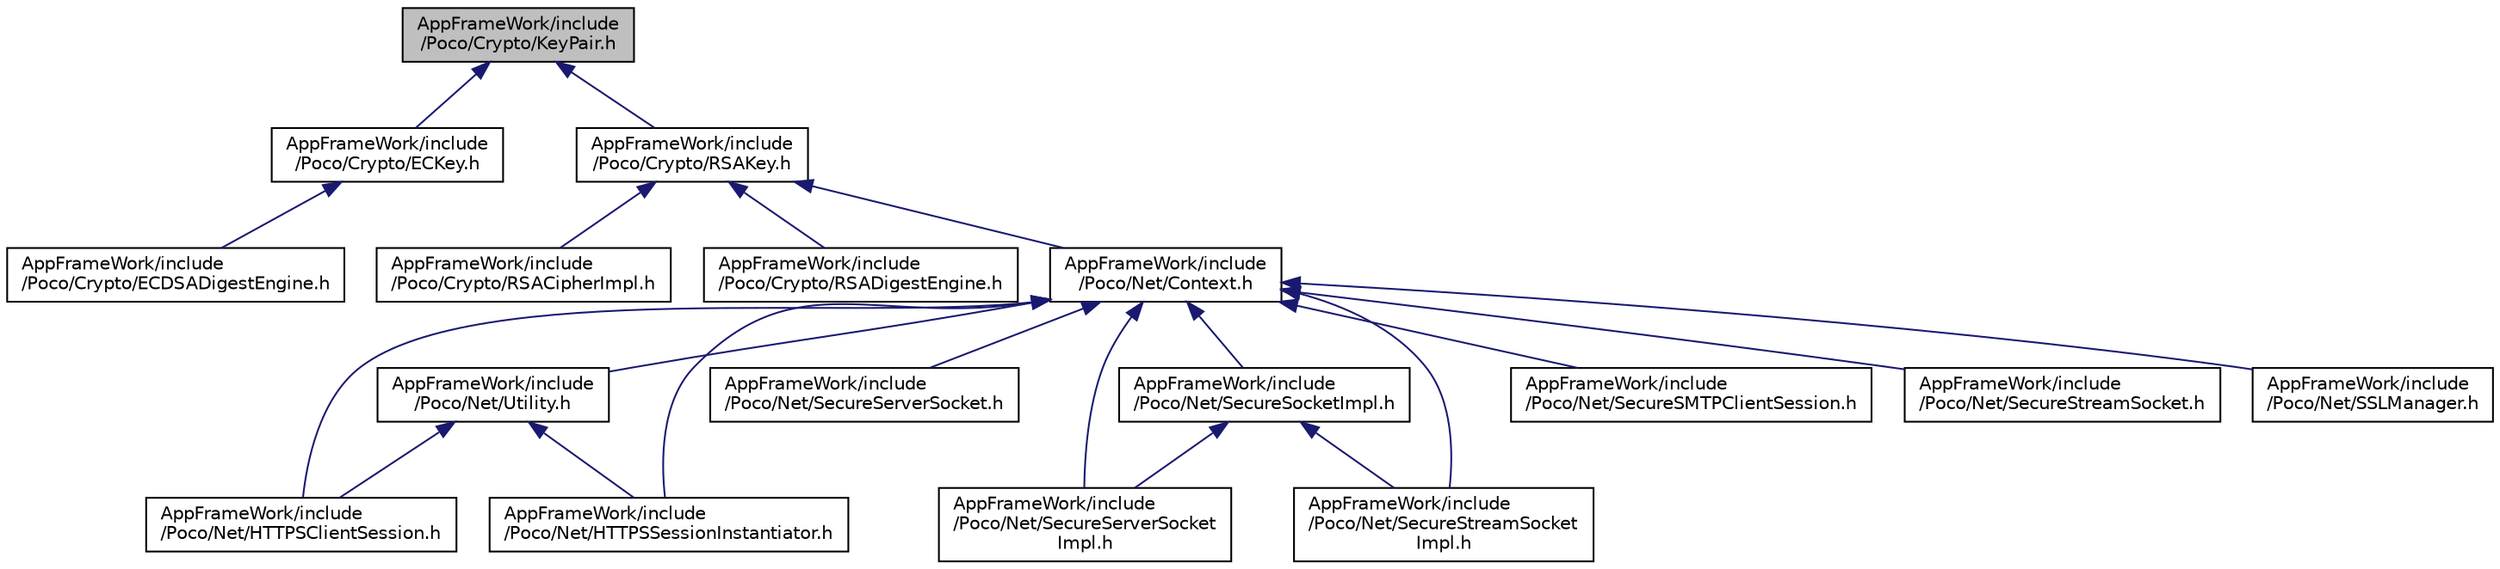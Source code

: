 digraph "AppFrameWork/include/Poco/Crypto/KeyPair.h"
{
 // LATEX_PDF_SIZE
  edge [fontname="Helvetica",fontsize="10",labelfontname="Helvetica",labelfontsize="10"];
  node [fontname="Helvetica",fontsize="10",shape=record];
  Node1 [label="AppFrameWork/include\l/Poco/Crypto/KeyPair.h",height=0.2,width=0.4,color="black", fillcolor="grey75", style="filled", fontcolor="black",tooltip=" "];
  Node1 -> Node2 [dir="back",color="midnightblue",fontsize="10",style="solid",fontname="Helvetica"];
  Node2 [label="AppFrameWork/include\l/Poco/Crypto/ECKey.h",height=0.2,width=0.4,color="black", fillcolor="white", style="filled",URL="$ECKey_8h.html",tooltip=" "];
  Node2 -> Node3 [dir="back",color="midnightblue",fontsize="10",style="solid",fontname="Helvetica"];
  Node3 [label="AppFrameWork/include\l/Poco/Crypto/ECDSADigestEngine.h",height=0.2,width=0.4,color="black", fillcolor="white", style="filled",URL="$ECDSADigestEngine_8h.html",tooltip=" "];
  Node1 -> Node4 [dir="back",color="midnightblue",fontsize="10",style="solid",fontname="Helvetica"];
  Node4 [label="AppFrameWork/include\l/Poco/Crypto/RSAKey.h",height=0.2,width=0.4,color="black", fillcolor="white", style="filled",URL="$RSAKey_8h.html",tooltip=" "];
  Node4 -> Node5 [dir="back",color="midnightblue",fontsize="10",style="solid",fontname="Helvetica"];
  Node5 [label="AppFrameWork/include\l/Poco/Crypto/RSACipherImpl.h",height=0.2,width=0.4,color="black", fillcolor="white", style="filled",URL="$RSACipherImpl_8h.html",tooltip=" "];
  Node4 -> Node6 [dir="back",color="midnightblue",fontsize="10",style="solid",fontname="Helvetica"];
  Node6 [label="AppFrameWork/include\l/Poco/Crypto/RSADigestEngine.h",height=0.2,width=0.4,color="black", fillcolor="white", style="filled",URL="$RSADigestEngine_8h.html",tooltip=" "];
  Node4 -> Node7 [dir="back",color="midnightblue",fontsize="10",style="solid",fontname="Helvetica"];
  Node7 [label="AppFrameWork/include\l/Poco/Net/Context.h",height=0.2,width=0.4,color="black", fillcolor="white", style="filled",URL="$Net_2Context_8h.html",tooltip=" "];
  Node7 -> Node8 [dir="back",color="midnightblue",fontsize="10",style="solid",fontname="Helvetica"];
  Node8 [label="AppFrameWork/include\l/Poco/Net/HTTPSClientSession.h",height=0.2,width=0.4,color="black", fillcolor="white", style="filled",URL="$HTTPSClientSession_8h.html",tooltip=" "];
  Node7 -> Node9 [dir="back",color="midnightblue",fontsize="10",style="solid",fontname="Helvetica"];
  Node9 [label="AppFrameWork/include\l/Poco/Net/HTTPSSessionInstantiator.h",height=0.2,width=0.4,color="black", fillcolor="white", style="filled",URL="$HTTPSSessionInstantiator_8h.html",tooltip=" "];
  Node7 -> Node10 [dir="back",color="midnightblue",fontsize="10",style="solid",fontname="Helvetica"];
  Node10 [label="AppFrameWork/include\l/Poco/Net/SecureServerSocket.h",height=0.2,width=0.4,color="black", fillcolor="white", style="filled",URL="$SecureServerSocket_8h.html",tooltip=" "];
  Node7 -> Node11 [dir="back",color="midnightblue",fontsize="10",style="solid",fontname="Helvetica"];
  Node11 [label="AppFrameWork/include\l/Poco/Net/SecureServerSocket\lImpl.h",height=0.2,width=0.4,color="black", fillcolor="white", style="filled",URL="$SecureServerSocketImpl_8h.html",tooltip=" "];
  Node7 -> Node12 [dir="back",color="midnightblue",fontsize="10",style="solid",fontname="Helvetica"];
  Node12 [label="AppFrameWork/include\l/Poco/Net/SecureSMTPClientSession.h",height=0.2,width=0.4,color="black", fillcolor="white", style="filled",URL="$SecureSMTPClientSession_8h.html",tooltip=" "];
  Node7 -> Node13 [dir="back",color="midnightblue",fontsize="10",style="solid",fontname="Helvetica"];
  Node13 [label="AppFrameWork/include\l/Poco/Net/SecureSocketImpl.h",height=0.2,width=0.4,color="black", fillcolor="white", style="filled",URL="$SecureSocketImpl_8h.html",tooltip=" "];
  Node13 -> Node11 [dir="back",color="midnightblue",fontsize="10",style="solid",fontname="Helvetica"];
  Node13 -> Node14 [dir="back",color="midnightblue",fontsize="10",style="solid",fontname="Helvetica"];
  Node14 [label="AppFrameWork/include\l/Poco/Net/SecureStreamSocket\lImpl.h",height=0.2,width=0.4,color="black", fillcolor="white", style="filled",URL="$SecureStreamSocketImpl_8h.html",tooltip=" "];
  Node7 -> Node15 [dir="back",color="midnightblue",fontsize="10",style="solid",fontname="Helvetica"];
  Node15 [label="AppFrameWork/include\l/Poco/Net/SecureStreamSocket.h",height=0.2,width=0.4,color="black", fillcolor="white", style="filled",URL="$SecureStreamSocket_8h.html",tooltip=" "];
  Node7 -> Node14 [dir="back",color="midnightblue",fontsize="10",style="solid",fontname="Helvetica"];
  Node7 -> Node16 [dir="back",color="midnightblue",fontsize="10",style="solid",fontname="Helvetica"];
  Node16 [label="AppFrameWork/include\l/Poco/Net/SSLManager.h",height=0.2,width=0.4,color="black", fillcolor="white", style="filled",URL="$SSLManager_8h.html",tooltip=" "];
  Node7 -> Node17 [dir="back",color="midnightblue",fontsize="10",style="solid",fontname="Helvetica"];
  Node17 [label="AppFrameWork/include\l/Poco/Net/Utility.h",height=0.2,width=0.4,color="black", fillcolor="white", style="filled",URL="$Net_2Utility_8h.html",tooltip=" "];
  Node17 -> Node8 [dir="back",color="midnightblue",fontsize="10",style="solid",fontname="Helvetica"];
  Node17 -> Node9 [dir="back",color="midnightblue",fontsize="10",style="solid",fontname="Helvetica"];
}
